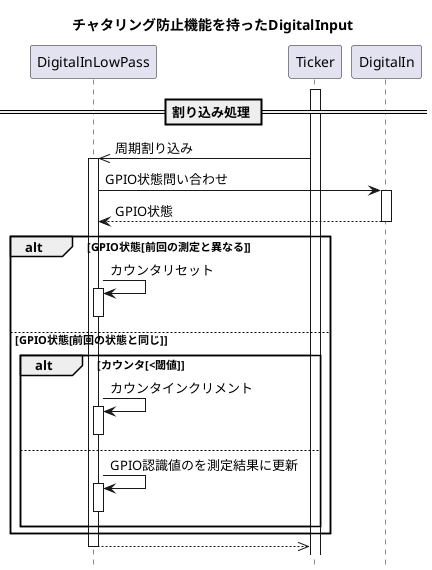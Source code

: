 @startuml

title チャタリング防止機能を持ったDigitalInput

hide footbox

participant "DigitalInLowPass" as ClassDigitalInLowPath
participant "Ticker" as ClassTicker
participant "DigitalIn" as ClassDigitalIn

activate ClassTicker


== 割り込み処理 ==
ClassTicker ->> ClassDigitalInLowPath : 周期割り込み
  activate ClassDigitalInLowPath
ClassDigitalInLowPath -> ClassDigitalIn : GPIO状態問い合わせ
  activate ClassDigitalIn
ClassDigitalInLowPath <-- ClassDigitalIn : GPIO状態
  deactivate ClassDigitalIn

alt GPIO状態[前回の測定と異なる]
  ClassDigitalInLowPath -> ClassDigitalInLowPath : カウンタリセット
    activate ClassDigitalInLowPath
    deactivate ClassDigitalInLowPath
else GPIO状態[前回の状態と同じ]
  alt カウンタ[<閾値]
    ClassDigitalInLowPath -> ClassDigitalInLowPath : カウンタインクリメント
      activate ClassDigitalInLowPath
      deactivate ClassDigitalInLowPath
  else
    ClassDigitalInLowPath -> ClassDigitalInLowPath : GPIO認識値のを測定結果に更新
      activate ClassDigitalInLowPath
      deactivate ClassDigitalInLowPath
  end
end
ClassTicker <<-- ClassDigitalInLowPath
  deactivate ClassDigitalInLowPath
@enduml
